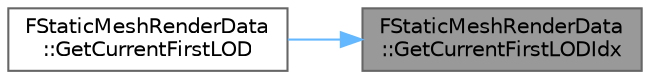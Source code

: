 digraph "FStaticMeshRenderData::GetCurrentFirstLODIdx"
{
 // INTERACTIVE_SVG=YES
 // LATEX_PDF_SIZE
  bgcolor="transparent";
  edge [fontname=Helvetica,fontsize=10,labelfontname=Helvetica,labelfontsize=10];
  node [fontname=Helvetica,fontsize=10,shape=box,height=0.2,width=0.4];
  rankdir="RL";
  Node1 [id="Node000001",label="FStaticMeshRenderData\l::GetCurrentFirstLODIdx",height=0.2,width=0.4,color="gray40", fillcolor="grey60", style="filled", fontcolor="black",tooltip="Return the current first LODIdx that can be used."];
  Node1 -> Node2 [id="edge1_Node000001_Node000002",dir="back",color="steelblue1",style="solid",tooltip=" "];
  Node2 [id="Node000002",label="FStaticMeshRenderData\l::GetCurrentFirstLOD",height=0.2,width=0.4,color="grey40", fillcolor="white", style="filled",URL="$d9/df2/classFStaticMeshRenderData.html#af477144e9fbd8f2710f8ee72c11d38b5",tooltip="Return the current first LOD that can be used for rendering starting at MinLODIdx."];
}
